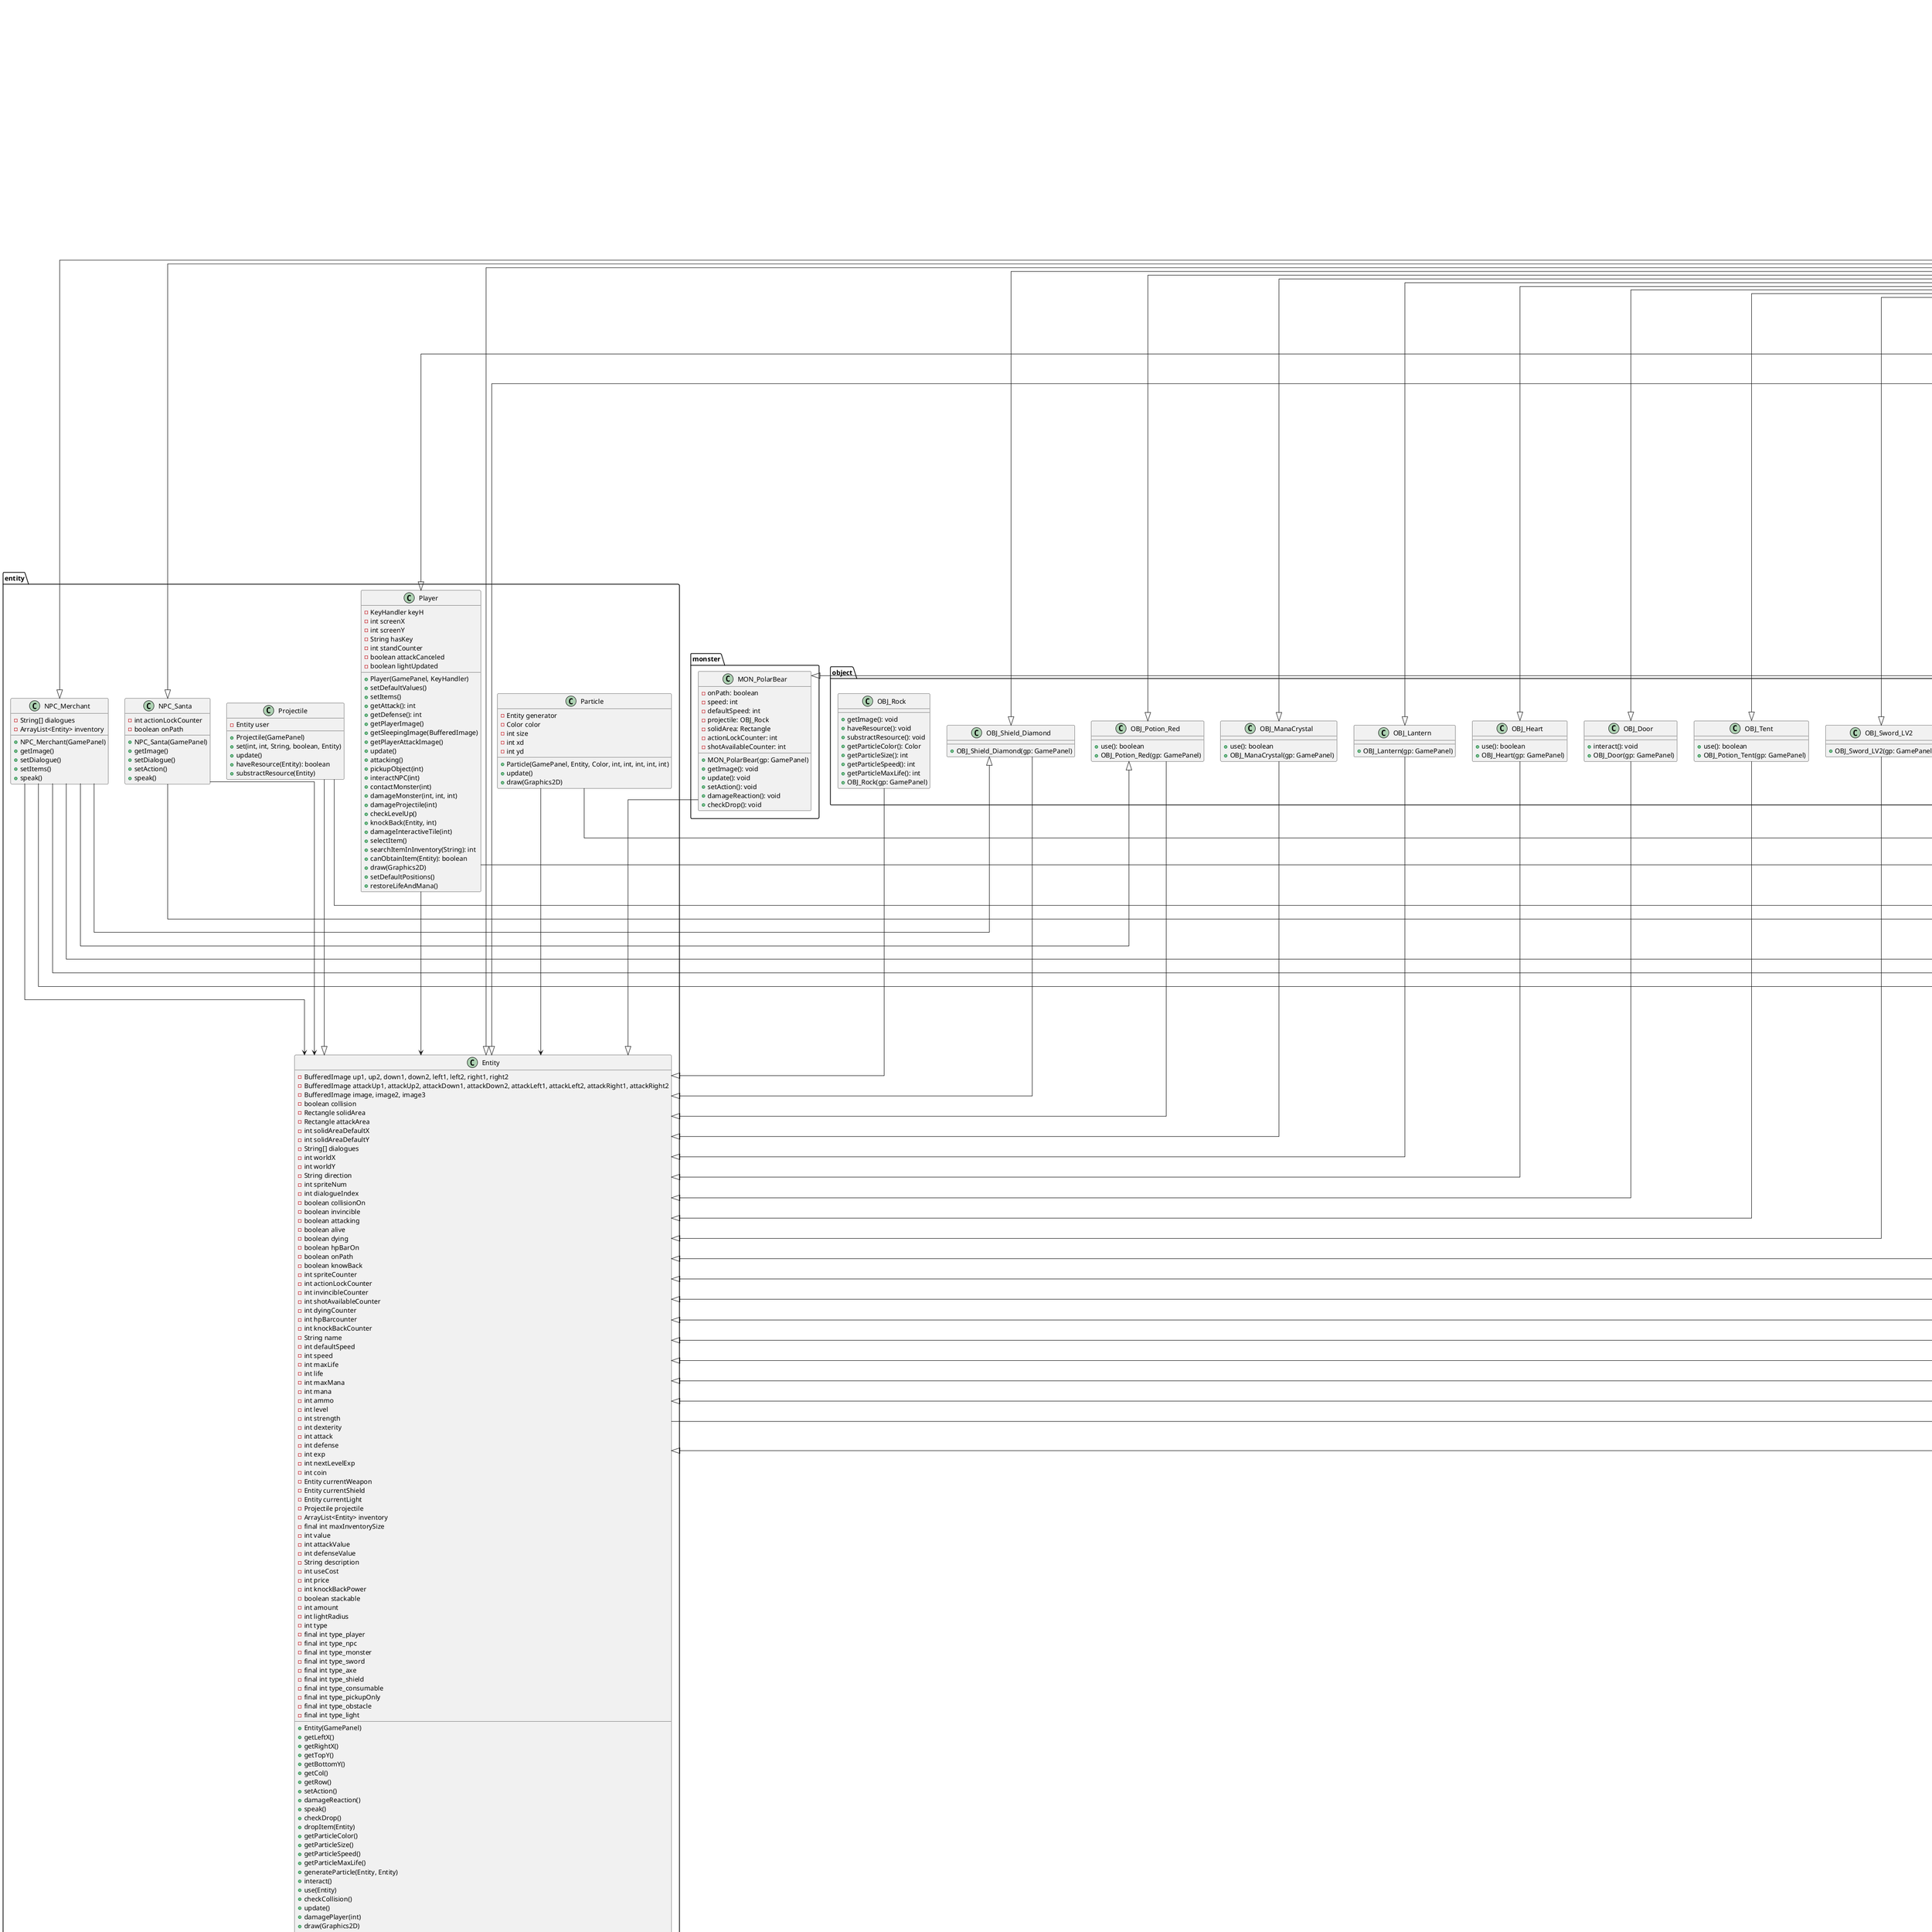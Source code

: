 @startuml uml_full

package ai {
    class Node {
    - Node parent
    - int col
    - int row
    - int gCost
    - int hCost
    - int fCost
    - boolean solid
    - boolean open
    - boolean checked

    + Node(int, int)
  }

  class PathFinder {
    - Node[][] node
    - ArrayList<Node> openList
    - ArrayList<Node> pathList
    - Node startNode
    - Node goalNode
    - Node currentNode
    - boolean goalReached
    - int step
    
    + PathFinder(GamePanel)
    + instantiateNodes()
    + resetNodes()
    + setNodes(int, int, int, int, Entity)
    + getCost(Node)
    + search(): boolean
    + openNode(Node)
    + trackThePath()
  }
}

package entity {
    class Entity {
        - BufferedImage up1, up2, down1, down2, left1, left2, right1, right2
        - BufferedImage attackUp1, attackUp2, attackDown1, attackDown2, attackLeft1, attackLeft2, attackRight1, attackRight2
        - BufferedImage image, image2, image3
        - boolean collision
        - Rectangle solidArea
        - Rectangle attackArea
        - int solidAreaDefaultX
        - int solidAreaDefaultY
        - String[] dialogues
        - int worldX
        - int worldY
        - String direction
        - int spriteNum
        - int dialogueIndex
        - boolean collisionOn
        - boolean invincible
        - boolean attacking
        - boolean alive
        - boolean dying
        - boolean hpBarOn
        - boolean onPath
        - boolean knowBack
        - int spriteCounter
        - int actionLockCounter
        - int invincibleCounter
        - int shotAvailableCounter
        - int dyingCounter
        - int hpBarcounter
        - int knockBackCounter
        - String name
        - int defaultSpeed
        - int speed
        - int maxLife
        - int life
        - int maxMana
        - int mana
        - int ammo
        - int level
        - int strength
        - int dexterity
        - int attack
        - int defense
        - int exp
        - int nextLevelExp
        - int coin
        - Entity currentWeapon
        - Entity currentShield
        - Entity currentLight
        - Projectile projectile
        - ArrayList<Entity> inventory
        - final int maxInventorySize
        - int value
        - int attackValue
        - int defenseValue
        - String description
        - int useCost
        - int price
        - int knockBackPower
        - boolean stackable
        - int amount
        - int lightRadius
        - int type
        - final int type_player
        - final int type_npc
        - final int type_monster
        - final int type_sword
        - final int type_axe
        - final int type_shield
        - final int type_consumable
        - final int type_pickupOnly
        - final int type_obstacle
        - final int type_light

        + Entity(GamePanel)
        + getLeftX()
        + getRightX()
        + getTopY()
        + getBottomY()
        + getCol()
        + getRow()
        + setAction()
        + damageReaction()
        + speak()
        + checkDrop()
        + dropItem(Entity)
        + getParticleColor()
        + getParticleSize()
        + getParticleSpeed()
        + getParticleMaxLife()
        + generateParticle(Entity, Entity)
        + interact()
        + use(Entity)
        + checkCollision()
        + update()
        + damagePlayer(int)
        + draw(Graphics2D)
        + dyingAnimation(Graphics2D)
        + changeAlpha(Graphics2D, float)
        + setup(String, int, int)
        + searchPath(int, int)
        + getDetected(Entity, Entity[][], String)
    }

    class NPC_Merchant {
        - String[] dialogues
        - ArrayList<Entity> inventory

        + NPC_Merchant(GamePanel)
        + getImage()
        + setDialogue()
        + setItems()
        + speak()
    }

    class NPC_Santa {
        - int actionLockCounter
        - boolean onPath

        + NPC_Santa(GamePanel)
        + getImage()
        + setDialogue()
        + setAction()
        + speak()
    }

    class Particle {
        - Entity generator
        - Color color
        - int size
        - int xd
        - int yd

        + Particle(GamePanel, Entity, Color, int, int, int, int, int)
        + update()
        + draw(Graphics2D)
    }

    class Player {
        - KeyHandler keyH
        - int screenX
        - int screenY
        - String hasKey
        - int standCounter
        - boolean attackCanceled
        - boolean lightUpdated

        + Player(GamePanel, KeyHandler)
        + setDefaultValues()
        + setItems()
        + getAttack(): int
        + getDefense(): int
        + getPlayerImage()
        + getSleepingImage(BufferedImage)
        + getPlayerAttackImage()
        + update()
        + attacking()
        + pickupObject(int)
        + interactNPC(int)
        + contactMonster(int)
        + damageMonster(int, int, int)
        + damageProjectile(int)
        + checkLevelUp()
        + knockBack(Entity, int)
        + damageInteractiveTile(int)
        + selectItem()
        + searchItemInInventory(String): int
        + canObtainItem(Entity): boolean
        + draw(Graphics2D)
        + setDefaultPositions()
        + restoreLifeAndMana()
   }

    class Projectile {
        - Entity user
        + Projectile(GamePanel)
        + set(int, int, String, boolean, Entity)
        + update()
        + haveResource(Entity): boolean
        + substractResource(Entity)
    }
}

package environment {
    class EnvironmentManager {
        - Lighting lighting
        + EnvironmentManager(GamePanel)
        + setup()
        + update()
        + draw(Graphics2D)
    }

    class Lighting {
        - BufferedImage darknessFilter
        - int dayCounter
        - float filterAlpha
        - final int day
        - final int dusk
        - final int night
        - final int dawn
        - int dayState
        + Lighting(GamePanel)
        + setLightSources()
        + update()
        + draw(Graphics2D)
    }
}

package main {
    class AssetSetter {
        + AssetSetter(gp: GamePanel)
        + setObject(): void
        + setNPC(): void
        + setMonster(): void
        + setInteractiveTile(): void
    }

    class CollisionChecker {
        + CollisionChecker(gp: GamePanel)
        + checkTile(entity: Entity): void
        + checkObject(entity: Entity, player: boolean): int
        + checkEntity(entity: Entity, target: Entity[][]): int
        + checkPlayer(entity: Entity): boolean
    }

    class Config {
        + Config(gp: GamePanel)
        + saveConfig(): void
        + loadConfig(): void
    }

    class EventHandler {
        - eventRect: EventRect[][][]
        - previousEventX: int
        - previousEventY: int
        - canTouchEvent: boolean
        - tempMap: int
        - tempCol: int
        - tempRow: int

        + EventHandler(gp: GamePanel)
        + checkEvent(): void
        + hit(map: int, col: int, row: int, reqDirection: String): boolean
        + teleport(map: int, col: int, row: int): void
        + speak(entity: Entity): void
        + damagePit(gameState: int): void
        + healingPool(gameState: int): void
    }

    class EventRect {
        - eventRectDefaultX: int
        - eventRectDefaultY: int
        - eventDone: boolean

        + EventRect()
    }

    class GamePanel {
        - originalTileSize: int
        - scale: int
        - tileSize: int
        - maxScreenCol: int
        - maxScreenRow: int
        - screenWidth: int
        - screenHeight: int
        - maxWorldCol: int
        - maxWorldRow: int
        - maxMap: int
        - currentMap: int
        - screenWidth2: int
        - screenHeight2: int
        - tempScreen: BufferedImage
        - g2: Graphics2D
        - fullScreenOn: boolean
        - FPS: int
        - tileM: TileManager
        - keyH: KeyHandler
        - music: Sound
        - se: Sound
        - cChecker: CollisionChecker
        - aSetter: AssetSetter
        - ui: UI
        - eHandler: EventHandler
        - config: Config
        - pFinder: PathFinder
        - eManager: EnvironmentManager
        - gameThread: Thread
        - player: Player
        - obj: Entity[][]
        - npc: Entity[][]
        - monster: Entity[][]
        - iTile: InteractiveTile[][]
        - projectile: Entity[][]
        - entityList: ArrayList<Entity>
        - particleList: ArrayList<Entity>
        - gameState: int
        - titleState: final int
        - playState: final int
        - pauseState: final int
        - dialogueState: final int
        - characterState: final int
        - optionsState: final int
        - gameOverState: final int
        - transitionState: final int
        - tradeState: final int
        - sleepState: final int
        
        + GamePanel()
        + setupGame(): void
        + retry(): void
        + restart(): void
        + setFullScreen(): void
        + startGameThread(): void
        + run(): void
        + update(): void
        + drawToTempScreen(): void
        + drawToScreen(): void
        + playMusic(i: int): void
        + stopMusic(): void
        + playSE(i: int): void
    }

    class KeyHandler {
        - upPressed: boolean
        - downPressed: boolean
        - leftPressed: boolean
        - rightPressed: boolean
        - enterPressed: boolean
        - FPressed: boolean
        - shotKeyPressed: boolean
        - leftMouse: boolean
        - showDebugText: boolean

        + KeyHandler(gp: GamePanel)
        + mousePressed(e: MouseEvent): void
        + mouseClicked(e: MouseEvent): void
        + mouseReleased(e: MouseEvent): void
        + mouseEntered(e: MouseEvent): void
        + mouseExited(e: MouseEvent): void
        + keyTyped(e: KeyEvent): void
        + keyPressed(e: KeyEvent): void
        + keyReleased(e: KeyEvent): void
        + playerInventory(code: int): void
        + npcInventory(code: int): void
        - titleState(code: int): void
        - playState(code: int): void
        - pauseState(code: int): void
        - dialogueState(code: int): void
        - characterState(code: int): void
        - optionsState(code: int): void
        - tradeState(code: int): void
        - gameOverState(code: int): void
    }

    class Sound {
        - clip: Clip
        - soundFile: File[]
        - fc: FloatControl
        - volumeScale: int
        - volume: float
        + Sound()
        + setFile(i: int): void
        + play(): void
        + loop(): void
        + stop(): void
        + checkVolume(): void
    }

    class UI {
        + UI(GamePanel)
        + options_fullScreenNotification(int, int): void
        + drawTitleScreen()
        + draw(Graphics2D)
        + drawDialogueScreen()
        + getXforAlignToRightText(String, int)
        + drawOptionsScreen()
        + drawMessage()
        + drawPauseScreen()
        + drawCharacterScreen()
        + options_top(int, int)
        + drawGameOverScreen()
        + drawPlayerLife()
        + drawTradeScreen()
        + drawMonsterLife()
        + options_endGameConfirmation(int, int)
        + trade_select()
        + addMessage(String)
        + trade_buy()
        + trade_sell()
        + getItemIndexOnSlot(int, int)
        + getXforCenteredObject(String)
        + drawInventory(Entity, boolean)
        + options_control(int, int)
        + drawSubWindow(int, int, int, int)
    }

    class UtilityTool {
        + scaleImage(original: BufferedImage, width: int, height: int): BufferedImage
    }
}

package monster {
    class MON_PolarBear {
        - onPath: boolean
        - speed: int
        - defaultSpeed: int
        - projectile: OBJ_Rock
        - solidArea: Rectangle
        - actionLockCounter: int
        - shotAvailableCounter: int

        + MON_PolarBear(gp: GamePanel)
        + getImage(): void
        + update(): void
        + setAction(): void
        + damageReaction(): void
        + checkDrop(): void
    }
}

package object {
    class SuperObject {
        + image: BufferedImage
        + name: String
        + collision: boolean
        + worldX: int
        + worldY: int
        + solidArea: Rectangle
        + solidAreaDefaultX: int
        + solidAreaDefaultY: int
        + uTool: UtilityTool
        + draw(g2: Graphics2D, gp: GamePanel): void
    }

    class OBJ_Axe {
        + OBJ_Axe(gp: GamePanel)
    }
 
    class OBJ_Boots {
        + OBJ_Boots(gp: GamePanel)
    }

    class OBJ_Chest {
        + OBJ_Chest(gp: GamePanel)
    }

     class OBJ_Coin_Gold {
        + use(): boolean
        + OBJ_Coin_Gold(gp: GamePanel)
    }

    class OBJ_Door {
        + interact(): void
        + OBJ_Door(gp: GamePanel)
    }

    class OBJ_Heart {
        + use(): boolean
        + OBJ_Heart(gp: GamePanel)
    }

    class OBJ_Key {
        + use(): boolean 
        + OBJ_Key(gp: GamePanel)     
    }

    class OBJ_Lantern {
        + OBJ_Lantern(gp: GamePanel)
    }

    class OBJ_ManaCrystal {
        + use(): boolean 
        + OBJ_ManaCrystal(gp: GamePanel)    
    }

    class OBJ_Potion_Red {
        + use(): boolean
        + OBJ_Potion_Red(gp: GamePanel)
    }

    class OBJ_Rock {
        + getImage(): void
        + haveResource(): void
        + substractResource(): void
        + getParticleColor(): Color
        + getParticleSize(): int
        + getParticleSpeed(): int
        + getParticleMaxLife(): int
        + OBJ_Rock(gp: GamePanel)
    }

    class OBJ_Shield_Diamond {
        + OBJ_Shield_Diamond(gp: GamePanel)
    }

    class OBJ_Shield_Metal {
        + OBJ_Shield_Metal(gp: GamePanel)
    }

    class OBJ_Shield_Wood {
        + OBJ_Shield_Wood(gp: GamePanel)
    }

    class OBJ_Splash_Potion {
        + getImage(): void
        + haveResource(): void
        + substractResource(): void
        + getParticleColor(): Color
        + getParticleSize(): int
        + getParticleSpeed(): int
        + getParticleMaxLife(): int
        + OBJ_Splash_Potion(gp: GamePanel)
    }

    class OBJ_Sword_LV2 {
        + OBJ_Sword_LV2(gp: GamePanel)
    }

    class OBJ_Sword_Normal {
        + OBJ_Sword_Normal(gp: GamePanel)
    }

    class OBJ_Tent {
        + use(): boolean
        + OBJ_Potion_Tent(gp: GamePanel)
    }    
}

package tile {
  class Tile {
      + image: BufferedImage
      + collision: boolean
      + setImage(scaledImage: BufferedImage): void
  }

  class TileManager {
      - tile: Tile[]
      - mapTileNum: int[][][]
      - drawPath: boolean
      
      + TileManager(gp: GamePanel)
      + getTileImage(): void
      + setup(index: int, imagePath: String, collision: boolean): void
      + loadMap(filePath: String, map: int): void
      + draw(g2: Graphics2D): void
  }
}

package tile_interactive {
    class InteractiveTile {
        - destructible: boolean
        # invincible: boolean
        # invincibleCounter: int
        # down1: BufferedImage
        
        + InteractiveTile(gp: GamePanel, col: int, row: int)
        + isCorrectItem(entity: Entity): boolean
        + playSE(): void
        + getDestroyedForm(): InteractiveTile
        + update(): void
        + draw(g2: Graphics2D): void
    }

    class IT_DryTree {        
        + IT_DryTree(gp: GamePanel, col: int, row: int)
        + isCorrectItem(entity: Entity): boolean
        + playSE(): void
        + getDestroyedForm(): InteractiveTile
        + getParticleColor(): Color
        + getParticleSize(): int
        + getParticleSpeed(): int
        + getParticleMaxLife(): int
    }

    class IT_Trunk {
        + IT_Trunk(gp: GamePanel, col: int, row: int)
    }
}

PathFinder --|> Node 
PathFinder --|> GamePanel 

NPC_Merchant --> Entity
NPC_Merchant --> GamePanel
NPC_Merchant --|> OBJ_Potion_Red  
NPC_Merchant --|> OBJ_Shield_Diamond  
NPC_Merchant --|> OBJ_Sword_Normal  
NPC_Merchant --|> OBJ_Axe  

NPC_Santa --> Entity
NPC_Santa --> GamePanel

Particle --> Entity
Particle --> GamePanel

Player --> Entity
Player --> GamePanel

Projectile --|> Entity  
Projectile --> GamePanel  

EnvironmentManager --|> Lighting 
Lighting --|> GamePanel 

GamePanel --|> AssetSetter  
GamePanel --|> CollisionChecker  
GamePanel --|> EventHandler  
GamePanel --|> Config  

AssetSetter --|> GamePanel  
AssetSetter --|> OBJ_Door  
AssetSetter --|> OBJ_Key  
AssetSetter --|> OBJ_Shield_Metal  
AssetSetter --|> OBJ_Shield_Diamond  
AssetSetter --|> OBJ_Axe  
AssetSetter --|> OBJ_Potion_Red  
AssetSetter --|> OBJ_Coin_Gold  
AssetSetter --|> OBJ_Heart  
AssetSetter --|> OBJ_ManaCrystal  
AssetSetter --|> OBJ_Chest  
AssetSetter --|> OBJ_Lantern  
AssetSetter --|> OBJ_Tent  
AssetSetter --|> OBJ_Sword_LV2  
AssetSetter --|> IT_DryTree  
AssetSetter --|> MON_PolarBear  
AssetSetter --|> Entity  
AssetSetter --|> NPC_Santa  
AssetSetter --|> NPC_Merchant  

Entity --|> CollisionChecker  

EventHandler --|> Entity  

UI --|> GamePanel  
UI --|> Entity  
UI --|> Player  

MON_PolarBear --|> Entity  

OBJ_Axe --|> Entity  
OBJ_Boots --|> Entity  
OBJ_Chest --|> Entity  
OBJ_Coin_Gold --|> Entity  
OBJ_Door --|> Entity  
OBJ_Heart --|> Entity  
OBJ_Lantern --|> Entity  
OBJ_ManaCrystal --|> Entity  
OBJ_Potion_Red --|> Entity  
OBJ_Rock --|> Entity  
OBJ_Shield_Diamond --|> Entity  
OBJ_Shield_Metal --|> Entity  
OBJ_Shield_Wood --|> Entity  
OBJ_Splash_Potion --|> Entity  
OBJ_Sword_LV2 --|> Entity  
OBJ_Sword_Normal --|> Entity  
OBJ_Tent --|> Entity  

IT_DryTree --|> InteractiveTile  
IT_Trunk --|> InteractiveTile  


skinparam arrow {
  FontStyle bold
  LineStyle dashed
}

skinparam backgroundColor white 
skinparam linetype ortho    
' "skinparam linetype ortho" : Make the lines more cleaner and straight
@enduml

